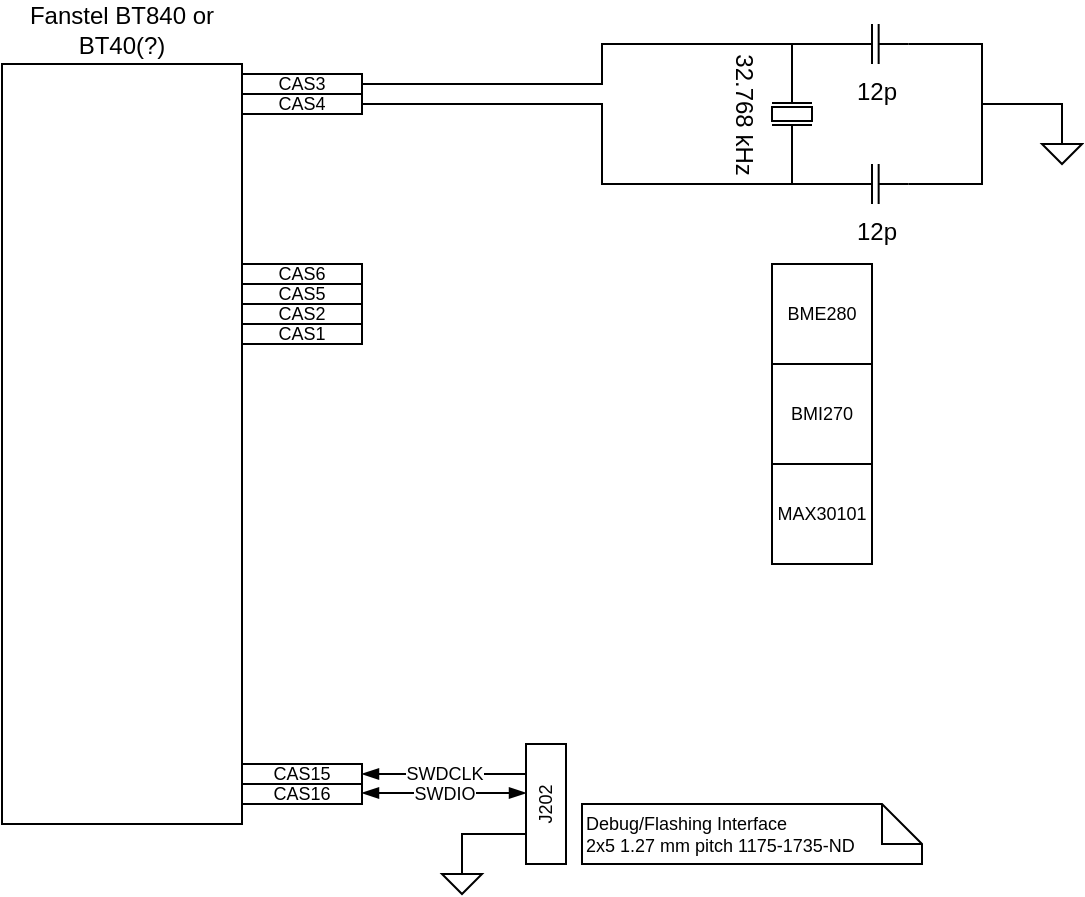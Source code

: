 <mxfile version="20.8.20" type="github">
  <diagram name="Page-1" id="1_VBY31vtWC5b1pm4Qgb">
    <mxGraphModel dx="1269" dy="823" grid="1" gridSize="10" guides="1" tooltips="1" connect="1" arrows="1" fold="1" page="1" pageScale="1" pageWidth="850" pageHeight="1100" math="0" shadow="0">
      <root>
        <mxCell id="0" />
        <mxCell id="1" parent="0" />
        <mxCell id="GcOYVShA0cxW18WvW7lh-1" value="Fanstel BT840 or BT40(?)" style="rounded=0;whiteSpace=wrap;html=1;align=center;labelPosition=center;verticalLabelPosition=top;verticalAlign=bottom;" vertex="1" parent="1">
          <mxGeometry x="40" y="80" width="120" height="380" as="geometry" />
        </mxCell>
        <mxCell id="GcOYVShA0cxW18WvW7lh-15" style="edgeStyle=elbowEdgeStyle;rounded=0;orthogonalLoop=1;jettySize=auto;html=1;exitX=0;exitY=0.5;exitDx=0;exitDy=0;exitPerimeter=0;fontSize=9;endArrow=none;endFill=0;" edge="1" parent="1" source="GcOYVShA0cxW18WvW7lh-2">
          <mxGeometry relative="1" as="geometry">
            <mxPoint x="435" y="70" as="targetPoint" />
          </mxGeometry>
        </mxCell>
        <mxCell id="GcOYVShA0cxW18WvW7lh-16" style="edgeStyle=elbowEdgeStyle;rounded=0;orthogonalLoop=1;jettySize=auto;html=1;exitX=1;exitY=0.5;exitDx=0;exitDy=0;exitPerimeter=0;fontSize=9;endArrow=none;endFill=0;" edge="1" parent="1" source="GcOYVShA0cxW18WvW7lh-2">
          <mxGeometry relative="1" as="geometry">
            <mxPoint x="435" y="140" as="targetPoint" />
          </mxGeometry>
        </mxCell>
        <mxCell id="GcOYVShA0cxW18WvW7lh-2" value="32.768 kHz" style="pointerEvents=1;verticalLabelPosition=bottom;shadow=0;dashed=0;align=center;html=1;verticalAlign=top;shape=mxgraph.electrical.miscellaneous.crystal_1;rotation=90;" vertex="1" parent="1">
          <mxGeometry x="410" y="95" width="50" height="20" as="geometry" />
        </mxCell>
        <mxCell id="GcOYVShA0cxW18WvW7lh-3" value="12p" style="pointerEvents=1;verticalLabelPosition=bottom;shadow=0;dashed=0;align=center;html=1;verticalAlign=top;shape=mxgraph.electrical.capacitors.capacitor_1;" vertex="1" parent="1">
          <mxGeometry x="460" y="130" width="33.33" height="20" as="geometry" />
        </mxCell>
        <mxCell id="GcOYVShA0cxW18WvW7lh-12" style="edgeStyle=elbowEdgeStyle;rounded=0;orthogonalLoop=1;jettySize=auto;html=1;exitX=1;exitY=0.5;exitDx=0;exitDy=0;exitPerimeter=0;fontSize=9;endArrow=none;endFill=0;entryX=1;entryY=0.5;entryDx=0;entryDy=0;entryPerimeter=0;" edge="1" parent="1" source="GcOYVShA0cxW18WvW7lh-5" target="GcOYVShA0cxW18WvW7lh-3">
          <mxGeometry relative="1" as="geometry">
            <mxPoint x="540" y="130" as="targetPoint" />
            <Array as="points">
              <mxPoint x="530" y="100" />
            </Array>
          </mxGeometry>
        </mxCell>
        <mxCell id="GcOYVShA0cxW18WvW7lh-5" value="12p" style="pointerEvents=1;verticalLabelPosition=bottom;shadow=0;dashed=0;align=center;html=1;verticalAlign=top;shape=mxgraph.electrical.capacitors.capacitor_1;" vertex="1" parent="1">
          <mxGeometry x="460" y="60" width="33.33" height="20" as="geometry" />
        </mxCell>
        <mxCell id="GcOYVShA0cxW18WvW7lh-10" style="edgeStyle=elbowEdgeStyle;rounded=0;orthogonalLoop=1;jettySize=auto;html=1;exitX=1;exitY=0.5;exitDx=0;exitDy=0;entryX=0;entryY=0.5;entryDx=0;entryDy=0;entryPerimeter=0;fontSize=9;endArrow=none;endFill=0;" edge="1" parent="1" source="GcOYVShA0cxW18WvW7lh-8" target="GcOYVShA0cxW18WvW7lh-5">
          <mxGeometry relative="1" as="geometry" />
        </mxCell>
        <mxCell id="GcOYVShA0cxW18WvW7lh-8" value="CAS3" style="rounded=0;whiteSpace=wrap;html=1;fontSize=9;" vertex="1" parent="1">
          <mxGeometry x="160" y="85" width="60" height="10" as="geometry" />
        </mxCell>
        <mxCell id="GcOYVShA0cxW18WvW7lh-11" style="edgeStyle=elbowEdgeStyle;rounded=0;orthogonalLoop=1;jettySize=auto;html=1;exitX=1;exitY=0.5;exitDx=0;exitDy=0;entryX=0;entryY=0.5;entryDx=0;entryDy=0;entryPerimeter=0;fontSize=9;endArrow=none;endFill=0;" edge="1" parent="1" source="GcOYVShA0cxW18WvW7lh-9" target="GcOYVShA0cxW18WvW7lh-3">
          <mxGeometry relative="1" as="geometry" />
        </mxCell>
        <mxCell id="GcOYVShA0cxW18WvW7lh-9" value="CAS4" style="rounded=0;whiteSpace=wrap;html=1;fontSize=9;" vertex="1" parent="1">
          <mxGeometry x="160" y="95" width="60" height="10" as="geometry" />
        </mxCell>
        <mxCell id="GcOYVShA0cxW18WvW7lh-14" style="edgeStyle=elbowEdgeStyle;rounded=0;orthogonalLoop=1;jettySize=auto;html=1;exitX=0.5;exitY=0;exitDx=0;exitDy=0;exitPerimeter=0;fontSize=9;endArrow=none;endFill=0;" edge="1" parent="1" source="GcOYVShA0cxW18WvW7lh-13">
          <mxGeometry relative="1" as="geometry">
            <mxPoint x="530" y="100" as="targetPoint" />
            <Array as="points">
              <mxPoint x="570" y="110" />
            </Array>
          </mxGeometry>
        </mxCell>
        <mxCell id="GcOYVShA0cxW18WvW7lh-13" value="" style="pointerEvents=1;verticalLabelPosition=bottom;shadow=0;dashed=0;align=center;html=1;verticalAlign=top;shape=mxgraph.electrical.signal_sources.signal_ground;fontSize=9;" vertex="1" parent="1">
          <mxGeometry x="560" y="115" width="20" height="15" as="geometry" />
        </mxCell>
        <mxCell id="GcOYVShA0cxW18WvW7lh-18" value="BME280" style="whiteSpace=wrap;html=1;aspect=fixed;fontSize=9;" vertex="1" parent="1">
          <mxGeometry x="425" y="180" width="50" height="50" as="geometry" />
        </mxCell>
        <mxCell id="GcOYVShA0cxW18WvW7lh-20" value="CAS1" style="rounded=0;whiteSpace=wrap;html=1;fontSize=9;" vertex="1" parent="1">
          <mxGeometry x="160" y="210" width="60" height="10" as="geometry" />
        </mxCell>
        <mxCell id="GcOYVShA0cxW18WvW7lh-21" value="CAS2" style="rounded=0;whiteSpace=wrap;html=1;fontSize=9;" vertex="1" parent="1">
          <mxGeometry x="160" y="200" width="60" height="10" as="geometry" />
        </mxCell>
        <mxCell id="GcOYVShA0cxW18WvW7lh-22" value="CAS5" style="rounded=0;whiteSpace=wrap;html=1;fontSize=9;" vertex="1" parent="1">
          <mxGeometry x="160" y="190" width="60" height="10" as="geometry" />
        </mxCell>
        <mxCell id="GcOYVShA0cxW18WvW7lh-23" value="CAS6" style="rounded=0;whiteSpace=wrap;html=1;fontSize=9;" vertex="1" parent="1">
          <mxGeometry x="160" y="180" width="60" height="10" as="geometry" />
        </mxCell>
        <mxCell id="GcOYVShA0cxW18WvW7lh-28" value="BMI270" style="whiteSpace=wrap;html=1;aspect=fixed;fontSize=9;" vertex="1" parent="1">
          <mxGeometry x="425" y="230" width="50" height="50" as="geometry" />
        </mxCell>
        <mxCell id="GcOYVShA0cxW18WvW7lh-29" value="MAX30101" style="whiteSpace=wrap;html=1;aspect=fixed;fontSize=9;" vertex="1" parent="1">
          <mxGeometry x="425" y="280" width="50" height="50" as="geometry" />
        </mxCell>
        <mxCell id="GcOYVShA0cxW18WvW7lh-30" value="CAS16" style="rounded=0;whiteSpace=wrap;html=1;fontSize=9;" vertex="1" parent="1">
          <mxGeometry x="160" y="440" width="60" height="10" as="geometry" />
        </mxCell>
        <mxCell id="GcOYVShA0cxW18WvW7lh-31" value="CAS15" style="rounded=0;whiteSpace=wrap;html=1;fontSize=9;" vertex="1" parent="1">
          <mxGeometry x="160" y="430" width="60" height="10" as="geometry" />
        </mxCell>
        <mxCell id="GcOYVShA0cxW18WvW7lh-33" value="SWDCLK" style="edgeStyle=elbowEdgeStyle;rounded=0;orthogonalLoop=1;jettySize=auto;html=1;exitX=0;exitY=0.25;exitDx=0;exitDy=0;entryX=1;entryY=0.5;entryDx=0;entryDy=0;fontSize=9;endArrow=blockThin;endFill=1;startArrow=none;startFill=0;" edge="1" parent="1" source="GcOYVShA0cxW18WvW7lh-32" target="GcOYVShA0cxW18WvW7lh-31">
          <mxGeometry relative="1" as="geometry" />
        </mxCell>
        <mxCell id="GcOYVShA0cxW18WvW7lh-32" value="J202" style="rounded=0;whiteSpace=wrap;html=1;fontSize=9;horizontal=0;" vertex="1" parent="1">
          <mxGeometry x="302" y="420" width="20" height="60" as="geometry" />
        </mxCell>
        <mxCell id="GcOYVShA0cxW18WvW7lh-34" value="SWDIO" style="edgeStyle=elbowEdgeStyle;rounded=0;orthogonalLoop=1;jettySize=auto;html=1;exitX=0;exitY=0.25;exitDx=0;exitDy=0;entryX=1;entryY=0.5;entryDx=0;entryDy=0;fontSize=9;endArrow=blockThin;endFill=1;startArrow=blockThin;startFill=1;elbow=horizontal;" edge="1" parent="1">
          <mxGeometry relative="1" as="geometry">
            <mxPoint x="302" y="444.5" as="sourcePoint" />
            <mxPoint x="220" y="444.5" as="targetPoint" />
          </mxGeometry>
        </mxCell>
        <mxCell id="GcOYVShA0cxW18WvW7lh-36" style="edgeStyle=elbowEdgeStyle;rounded=0;orthogonalLoop=1;jettySize=auto;html=1;exitX=0.5;exitY=0;exitDx=0;exitDy=0;exitPerimeter=0;entryX=0;entryY=0.75;entryDx=0;entryDy=0;fontSize=9;startArrow=none;startFill=0;endArrow=none;endFill=0;" edge="1" parent="1" source="GcOYVShA0cxW18WvW7lh-35" target="GcOYVShA0cxW18WvW7lh-32">
          <mxGeometry relative="1" as="geometry">
            <Array as="points">
              <mxPoint x="270" y="470" />
            </Array>
          </mxGeometry>
        </mxCell>
        <mxCell id="GcOYVShA0cxW18WvW7lh-35" value="" style="pointerEvents=1;verticalLabelPosition=bottom;shadow=0;dashed=0;align=center;html=1;verticalAlign=top;shape=mxgraph.electrical.signal_sources.signal_ground;fontSize=9;" vertex="1" parent="1">
          <mxGeometry x="260" y="480" width="20" height="15" as="geometry" />
        </mxCell>
        <mxCell id="GcOYVShA0cxW18WvW7lh-38" value="Debug/Flashing Interface&lt;br style=&quot;border-color: var(--border-color);&quot;&gt;&lt;span style=&quot;&quot;&gt;2x5 1.27 mm pitch 1175-1735-ND&lt;/span&gt;" style="shape=note;size=20;whiteSpace=wrap;html=1;fontSize=9;align=left;" vertex="1" parent="1">
          <mxGeometry x="330" y="450" width="170" height="30" as="geometry" />
        </mxCell>
      </root>
    </mxGraphModel>
  </diagram>
</mxfile>

